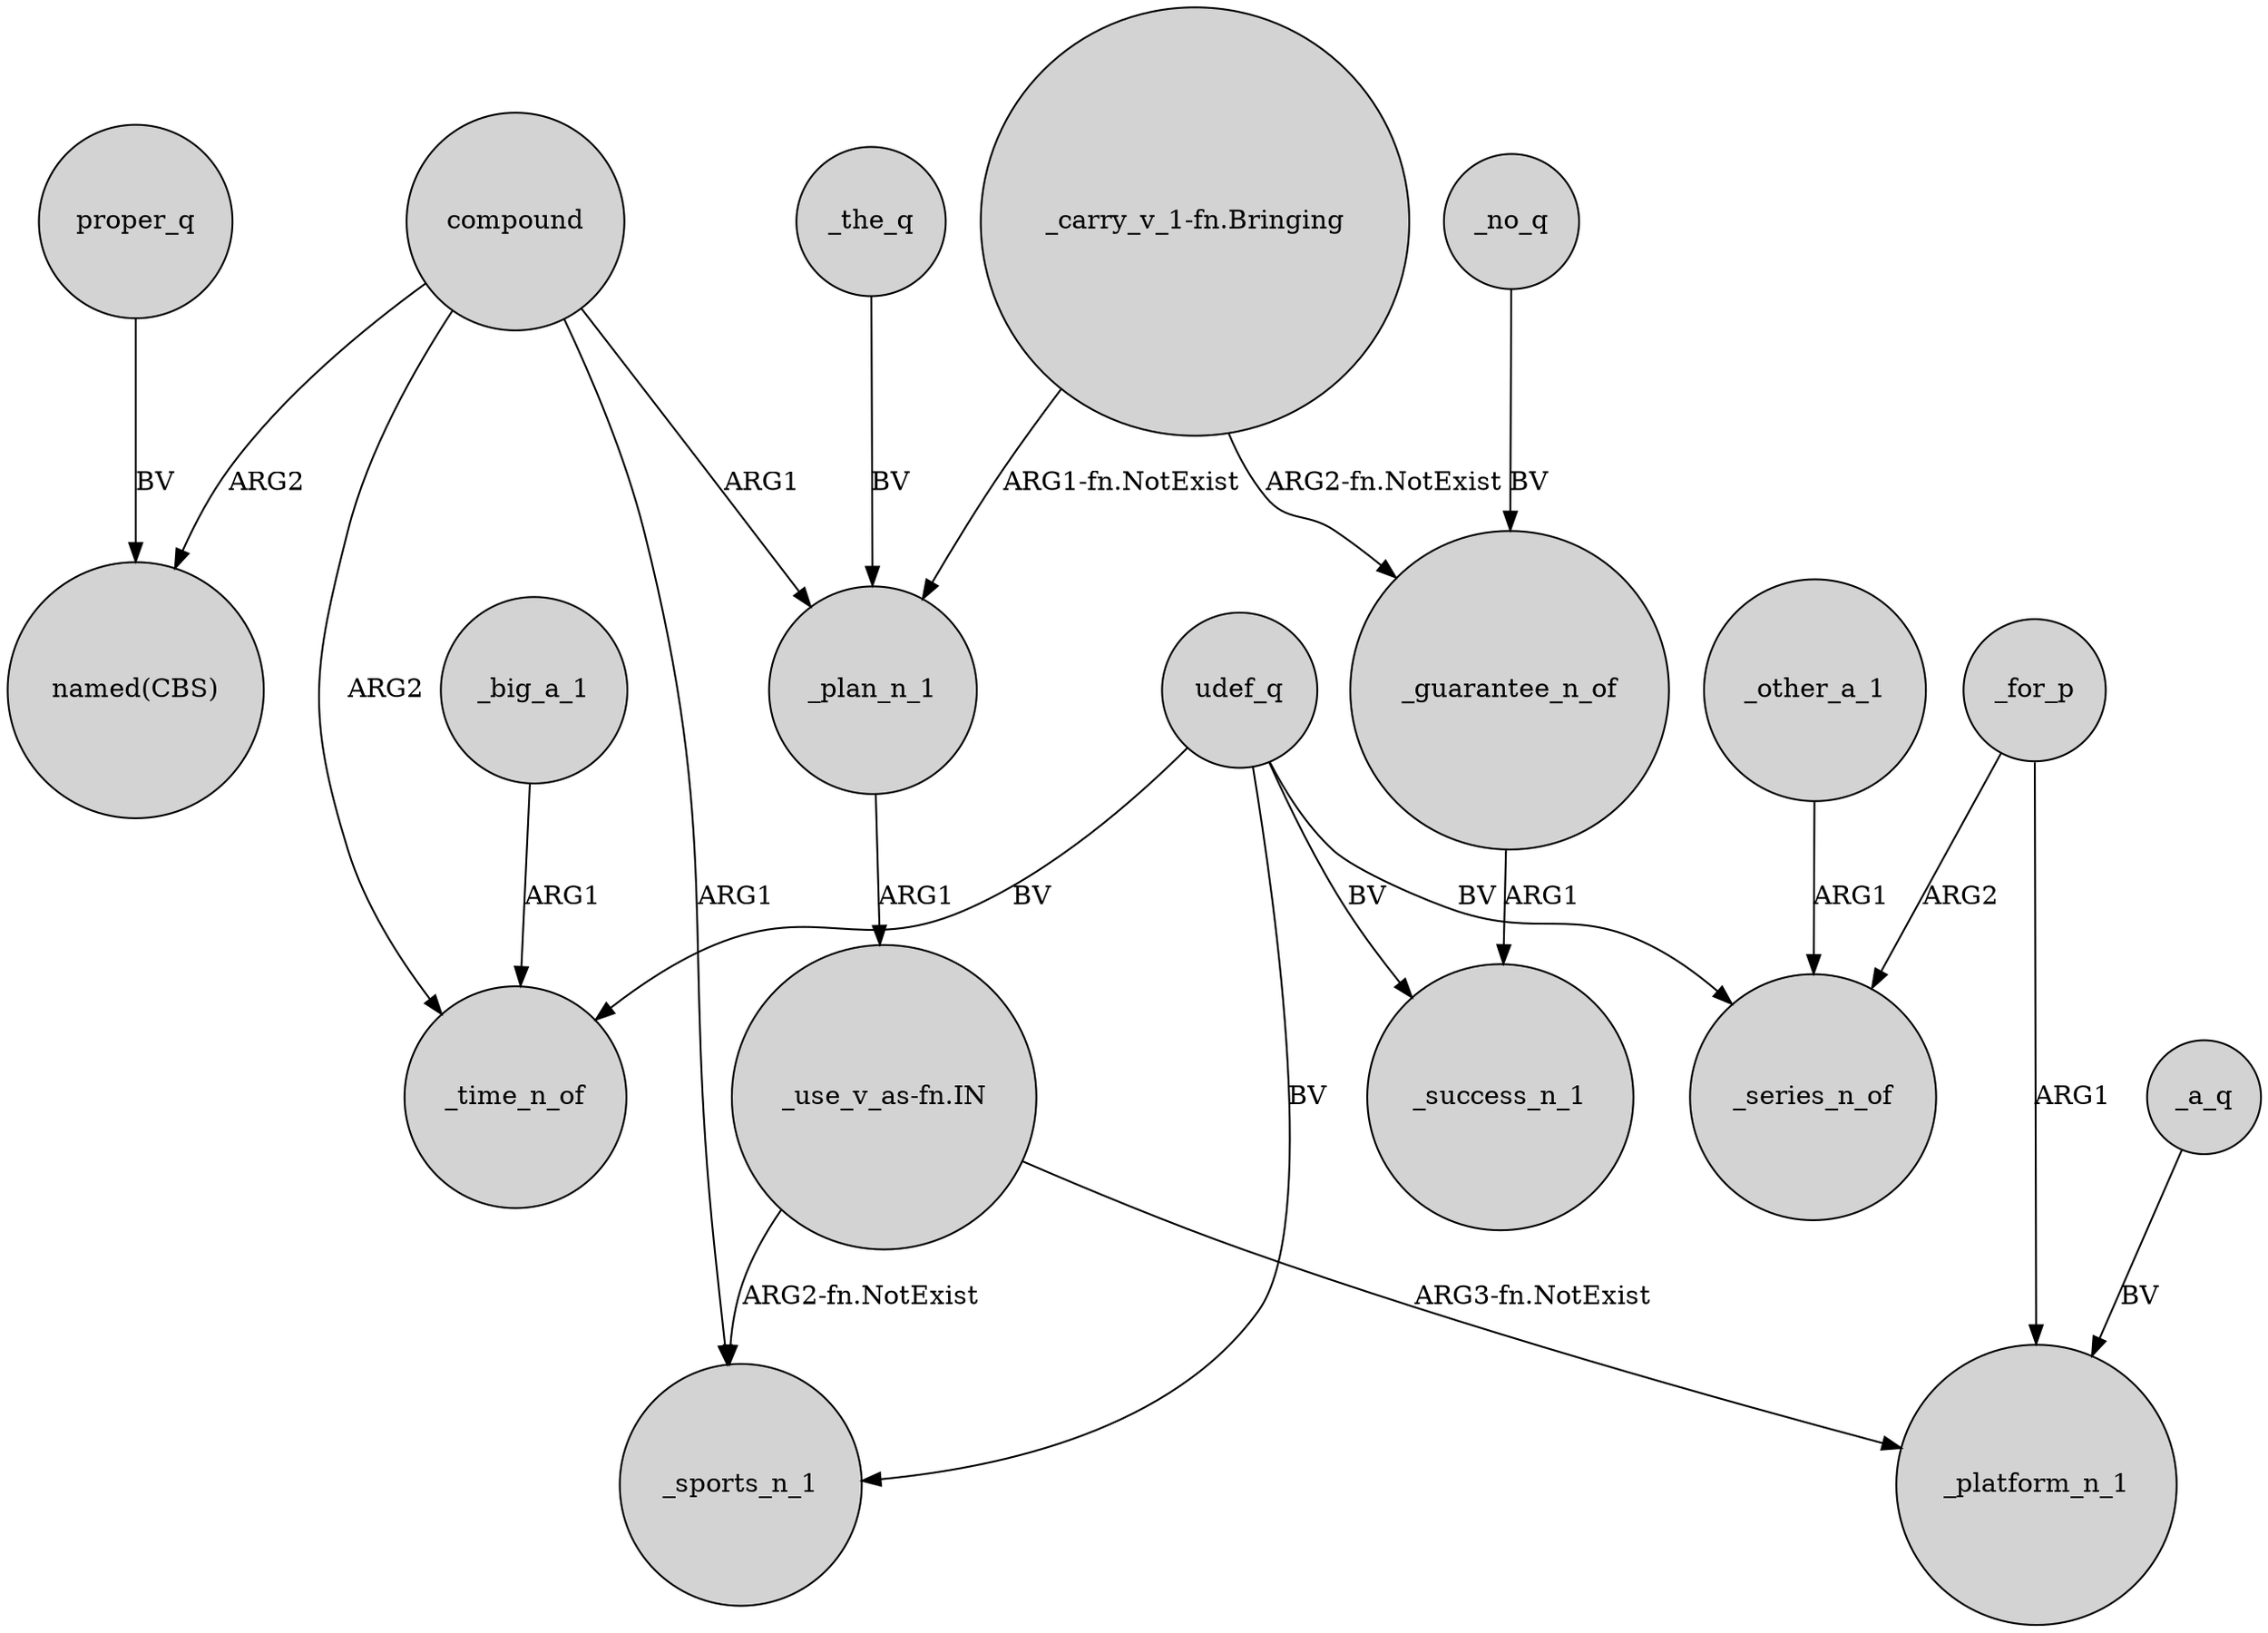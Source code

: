 digraph {
	node [shape=circle style=filled]
	proper_q -> "named(CBS)" [label=BV]
	"_carry_v_1-fn.Bringing" -> _plan_n_1 [label="ARG1-fn.NotExist"]
	_the_q -> _plan_n_1 [label=BV]
	compound -> _plan_n_1 [label=ARG1]
	_no_q -> _guarantee_n_of [label=BV]
	_other_a_1 -> _series_n_of [label=ARG1]
	udef_q -> _success_n_1 [label=BV]
	"_carry_v_1-fn.Bringing" -> _guarantee_n_of [label="ARG2-fn.NotExist"]
	_for_p -> _series_n_of [label=ARG2]
	udef_q -> _series_n_of [label=BV]
	compound -> "named(CBS)" [label=ARG2]
	compound -> _sports_n_1 [label=ARG1]
	udef_q -> _time_n_of [label=BV]
	_a_q -> _platform_n_1 [label=BV]
	compound -> _time_n_of [label=ARG2]
	_big_a_1 -> _time_n_of [label=ARG1]
	_for_p -> _platform_n_1 [label=ARG1]
	_guarantee_n_of -> _success_n_1 [label=ARG1]
	"_use_v_as-fn.IN" -> _sports_n_1 [label="ARG2-fn.NotExist"]
	"_use_v_as-fn.IN" -> _platform_n_1 [label="ARG3-fn.NotExist"]
	_plan_n_1 -> "_use_v_as-fn.IN" [label=ARG1]
	udef_q -> _sports_n_1 [label=BV]
}
